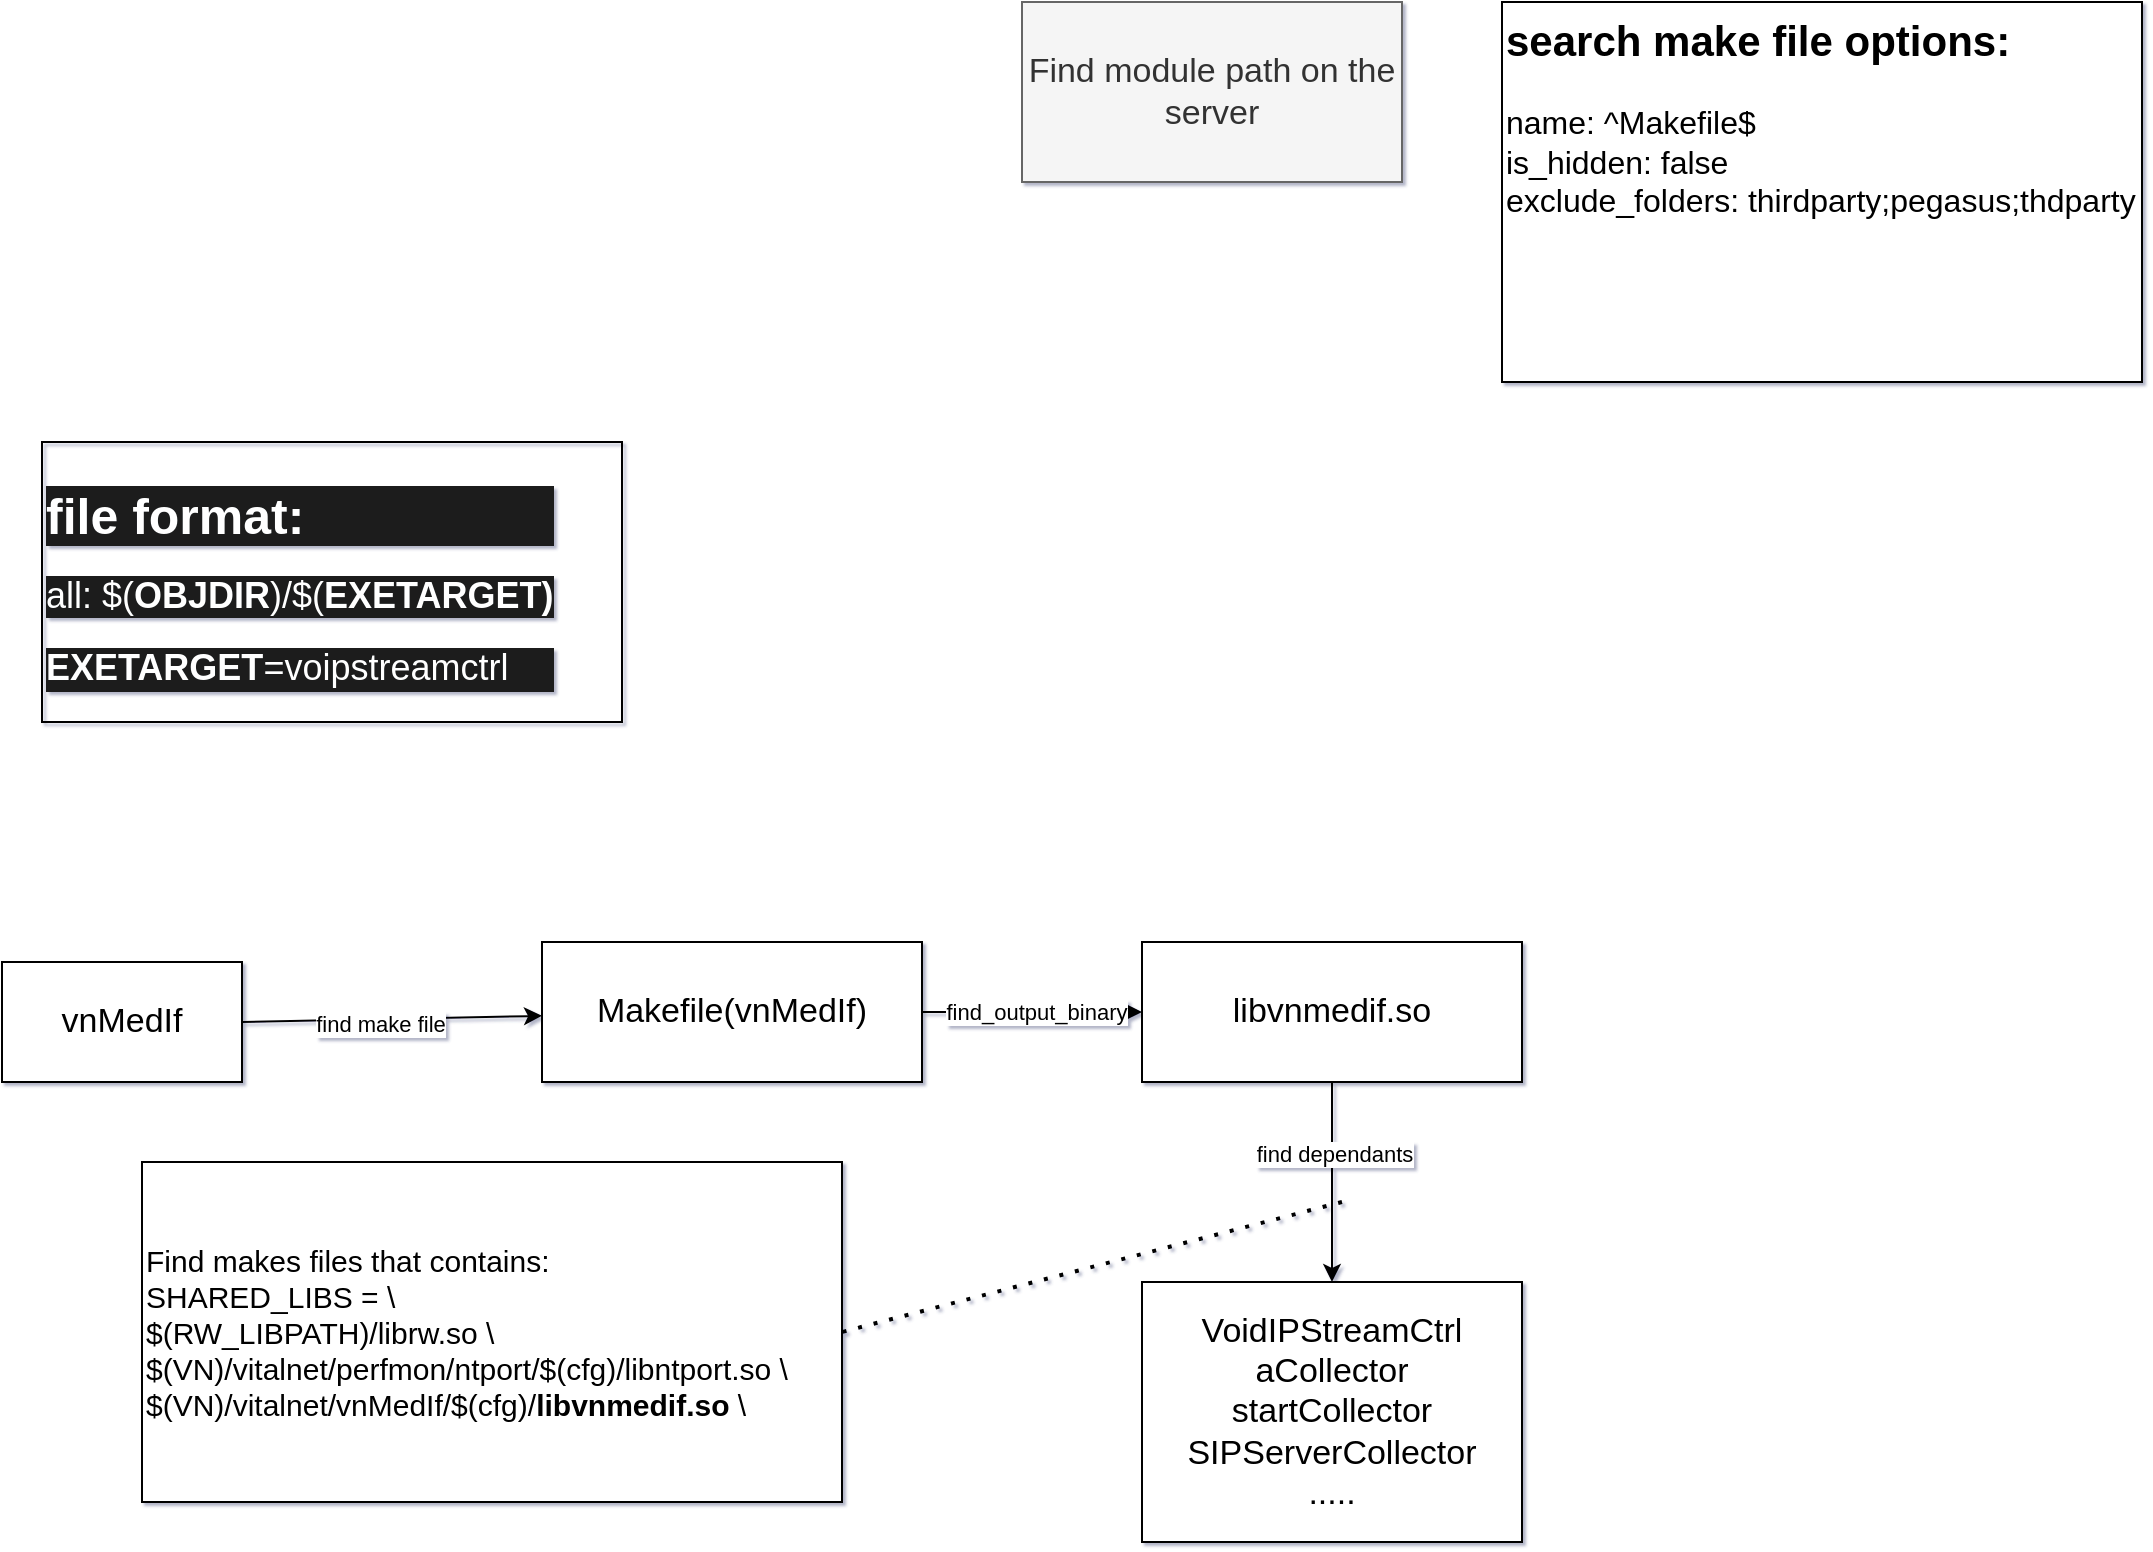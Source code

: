 <mxfile version="22.0.3" type="device">
  <diagram name="Page-1" id="MAPcrFVPBrxEUy1YXk4L">
    <mxGraphModel dx="1760" dy="1143" grid="1" gridSize="10" guides="1" tooltips="1" connect="1" arrows="1" fold="1" page="1" pageScale="1" pageWidth="1100" pageHeight="850" background="none" math="0" shadow="1">
      <root>
        <mxCell id="0" />
        <mxCell id="1" parent="0" />
        <mxCell id="DpBjCXhYYWjIDzi-TNix-4" value="vnMedIf" style="rounded=0;whiteSpace=wrap;html=1;fontSize=17;" vertex="1" parent="1">
          <mxGeometry x="20" y="490" width="120" height="60" as="geometry" />
        </mxCell>
        <mxCell id="DpBjCXhYYWjIDzi-TNix-10" style="edgeStyle=orthogonalEdgeStyle;rounded=0;orthogonalLoop=1;jettySize=auto;html=1;entryX=0;entryY=0.5;entryDx=0;entryDy=0;" edge="1" parent="1" source="DpBjCXhYYWjIDzi-TNix-5" target="DpBjCXhYYWjIDzi-TNix-8">
          <mxGeometry relative="1" as="geometry" />
        </mxCell>
        <mxCell id="DpBjCXhYYWjIDzi-TNix-13" value="find_output_binary" style="edgeLabel;html=1;align=center;verticalAlign=middle;resizable=0;points=[];rounded=0;" vertex="1" connectable="0" parent="DpBjCXhYYWjIDzi-TNix-10">
          <mxGeometry x="-0.192" y="1" relative="1" as="geometry">
            <mxPoint x="12" y="1" as="offset" />
          </mxGeometry>
        </mxCell>
        <mxCell id="DpBjCXhYYWjIDzi-TNix-5" value="Makefile(vnMedIf)" style="rounded=0;whiteSpace=wrap;html=1;fontSize=17;" vertex="1" parent="1">
          <mxGeometry x="290" y="480" width="190" height="70" as="geometry" />
        </mxCell>
        <mxCell id="DpBjCXhYYWjIDzi-TNix-6" value="" style="endArrow=classic;html=1;rounded=0;exitX=1;exitY=0.5;exitDx=0;exitDy=0;" edge="1" parent="1" source="DpBjCXhYYWjIDzi-TNix-4" target="DpBjCXhYYWjIDzi-TNix-5">
          <mxGeometry width="50" height="50" relative="1" as="geometry">
            <mxPoint x="330" y="460" as="sourcePoint" />
            <mxPoint x="380" y="410" as="targetPoint" />
          </mxGeometry>
        </mxCell>
        <mxCell id="DpBjCXhYYWjIDzi-TNix-7" value="find make file" style="edgeLabel;html=1;align=center;verticalAlign=middle;resizable=0;points=[];rounded=0;" vertex="1" connectable="0" parent="DpBjCXhYYWjIDzi-TNix-6">
          <mxGeometry x="-0.081" y="-2" relative="1" as="geometry">
            <mxPoint as="offset" />
          </mxGeometry>
        </mxCell>
        <mxCell id="DpBjCXhYYWjIDzi-TNix-8" value="libvnmedif.so" style="rounded=0;whiteSpace=wrap;html=1;fontSize=17;" vertex="1" parent="1">
          <mxGeometry x="590" y="480" width="190" height="70" as="geometry" />
        </mxCell>
        <mxCell id="DpBjCXhYYWjIDzi-TNix-14" value="VoidIPStreamCtrl&lt;br&gt;aCollector&lt;br&gt;startCollector&lt;br&gt;SIPServerCollector&lt;br&gt;.....&lt;br&gt;" style="rounded=0;whiteSpace=wrap;html=1;fontSize=17;" vertex="1" parent="1">
          <mxGeometry x="590" y="650" width="190" height="130" as="geometry" />
        </mxCell>
        <mxCell id="DpBjCXhYYWjIDzi-TNix-15" value="" style="endArrow=classic;html=1;rounded=0;exitX=0.5;exitY=1;exitDx=0;exitDy=0;entryX=0.5;entryY=0;entryDx=0;entryDy=0;" edge="1" parent="1" source="DpBjCXhYYWjIDzi-TNix-8" target="DpBjCXhYYWjIDzi-TNix-14">
          <mxGeometry width="50" height="50" relative="1" as="geometry">
            <mxPoint x="480" y="700" as="sourcePoint" />
            <mxPoint x="530" y="650" as="targetPoint" />
          </mxGeometry>
        </mxCell>
        <mxCell id="DpBjCXhYYWjIDzi-TNix-16" value="find dependants" style="edgeLabel;html=1;align=center;verticalAlign=middle;resizable=0;points=[];rounded=0;" vertex="1" connectable="0" parent="DpBjCXhYYWjIDzi-TNix-15">
          <mxGeometry x="-0.289" y="1" relative="1" as="geometry">
            <mxPoint as="offset" />
          </mxGeometry>
        </mxCell>
        <mxCell id="DpBjCXhYYWjIDzi-TNix-17" value="&lt;div style=&quot;font-size: 15px;&quot;&gt;&lt;font style=&quot;font-size: 15px;&quot;&gt;Find makes files that contains:&amp;nbsp;&lt;br&gt;SHARED_LIBS = \&lt;/font&gt;&lt;/div&gt;&lt;div style=&quot;font-size: 15px;&quot;&gt;&lt;font style=&quot;font-size: 15px;&quot;&gt;$(RW_LIBPATH)/librw.so \&lt;span style=&quot;&quot;&gt;&lt;/span&gt;&lt;/font&gt;&lt;/div&gt;&lt;div style=&quot;font-size: 15px;&quot;&gt;&lt;span style=&quot;&quot;&gt;&lt;font style=&quot;font-size: 15px;&quot;&gt;$(VN)/vitalnet/perfmon/ntport/$(cfg)/libntport.so \&lt;/font&gt;&lt;/span&gt;&lt;/div&gt;&lt;div style=&quot;font-size: 15px;&quot;&gt;&lt;font style=&quot;font-size: 15px;&quot;&gt;$(VN)/vitalnet/vnMedIf/$(cfg)/&lt;b style=&quot;&quot;&gt;libvnmedif.so&lt;/b&gt; \&lt;/font&gt;&lt;br&gt;&lt;/div&gt;" style="rounded=0;whiteSpace=wrap;html=1;align=left;verticalAlign=middle;" vertex="1" parent="1">
          <mxGeometry x="90" y="590" width="350" height="170" as="geometry" />
        </mxCell>
        <mxCell id="DpBjCXhYYWjIDzi-TNix-18" value="" style="endArrow=none;dashed=1;html=1;dashPattern=1 3;strokeWidth=2;rounded=0;entryX=1;entryY=0.5;entryDx=0;entryDy=0;" edge="1" parent="1" target="DpBjCXhYYWjIDzi-TNix-17">
          <mxGeometry width="50" height="50" relative="1" as="geometry">
            <mxPoint x="690" y="610" as="sourcePoint" />
            <mxPoint x="830" y="600" as="targetPoint" />
          </mxGeometry>
        </mxCell>
        <mxCell id="DpBjCXhYYWjIDzi-TNix-20" value="Find module path on the server" style="rounded=0;whiteSpace=wrap;html=1;fontSize=17;fillColor=#f5f5f5;strokeColor=#666666;fontColor=#333333;" vertex="1" parent="1">
          <mxGeometry x="530" y="10" width="190" height="90" as="geometry" />
        </mxCell>
        <mxCell id="DpBjCXhYYWjIDzi-TNix-21" value="&lt;b&gt;&lt;font style=&quot;font-size: 21px;&quot;&gt;search make file options:&lt;/font&gt;&lt;/b&gt;&lt;br style=&quot;font-size: 16px;&quot;&gt;&lt;br style=&quot;font-size: 16px;&quot;&gt;name: ^Makefile$&lt;br style=&quot;font-size: 16px;&quot;&gt;is_hidden: false&lt;br style=&quot;font-size: 16px;&quot;&gt;exclude_folders:&amp;nbsp;thirdparty;pegasus;thdparty&amp;nbsp;&lt;br style=&quot;font-size: 16px;&quot;&gt;" style="rounded=0;html=1;align=left;verticalAlign=top;whiteSpace=wrap;fontSize=16;" vertex="1" parent="1">
          <mxGeometry x="770" y="10" width="320" height="190" as="geometry" />
        </mxCell>
        <mxCell id="DpBjCXhYYWjIDzi-TNix-23" value="&lt;h2 style=&quot;border-color: rgb(0, 0, 0); color: rgb(255, 255, 255); font-family: Helvetica; font-style: normal; font-variant-ligatures: normal; font-variant-caps: normal; letter-spacing: normal; orphans: 2; text-indent: 0px; text-transform: none; widows: 2; word-spacing: 0px; -webkit-text-stroke-width: 0px; background-color: rgb(27, 29, 30); text-decoration-thickness: initial; text-decoration-style: initial; text-decoration-color: initial; text-align: left;&quot;&gt;&lt;b style=&quot;border-color: rgb(0, 0, 0); background-color: initial;&quot;&gt;&lt;font style=&quot;border-color: rgb(0, 0, 0); font-size: 25px;&quot;&gt;file format:&amp;nbsp;&lt;/font&gt;&lt;/b&gt;&lt;/h2&gt;&lt;h2 style=&quot;border-color: rgb(0, 0, 0); color: rgb(255, 255, 255); font-family: Helvetica; font-style: normal; font-variant-ligatures: normal; font-variant-caps: normal; letter-spacing: normal; orphans: 2; text-indent: 0px; text-transform: none; widows: 2; word-spacing: 0px; -webkit-text-stroke-width: 0px; background-color: rgb(27, 29, 30); text-decoration-thickness: initial; text-decoration-style: initial; text-decoration-color: initial; text-align: left;&quot;&gt;&lt;span style=&quot;border-color: rgb(0, 0, 0); background-color: initial;&quot;&gt;&lt;font style=&quot;border-color: rgb(0, 0, 0); font-size: 18px;&quot;&gt;&lt;span style=&quot;border-color: rgb(0, 0, 0); font-weight: normal;&quot;&gt;all: $(&lt;/span&gt;OBJDIR&lt;span style=&quot;border-color: rgb(0, 0, 0); font-weight: normal;&quot;&gt;)/$(&lt;/span&gt;EXETARGET)&lt;/font&gt;&lt;/span&gt;&lt;br style=&quot;border-color: rgb(0, 0, 0);&quot;&gt;&lt;/h2&gt;&lt;div style=&quot;border-color: rgb(0, 0, 0); color: rgb(255, 255, 255); font-family: Helvetica; font-size: 12px; font-style: normal; font-variant-ligatures: normal; font-variant-caps: normal; font-weight: 400; letter-spacing: normal; orphans: 2; text-indent: 0px; text-transform: none; widows: 2; word-spacing: 0px; -webkit-text-stroke-width: 0px; background-color: rgb(27, 29, 30); text-decoration-thickness: initial; text-decoration-style: initial; text-decoration-color: initial; text-align: left;&quot;&gt;&lt;span style=&quot;border-color: rgb(0, 0, 0); background-color: initial;&quot;&gt;&lt;font style=&quot;border-color: rgb(0, 0, 0);&quot;&gt;&lt;font style=&quot;border-color: rgb(0, 0, 0); font-size: 18px;&quot;&gt;&lt;b style=&quot;border-color: rgb(0, 0, 0);&quot;&gt;EXETARGET&lt;/b&gt;=voipstreamctrl&lt;/font&gt;&lt;/font&gt;&lt;/span&gt;&lt;/div&gt;" style="text;whiteSpace=wrap;html=1;strokeColor=default;shadow=0;glass=0;" vertex="1" parent="1">
          <mxGeometry x="40" y="230" width="290" height="140" as="geometry" />
        </mxCell>
      </root>
    </mxGraphModel>
  </diagram>
</mxfile>
